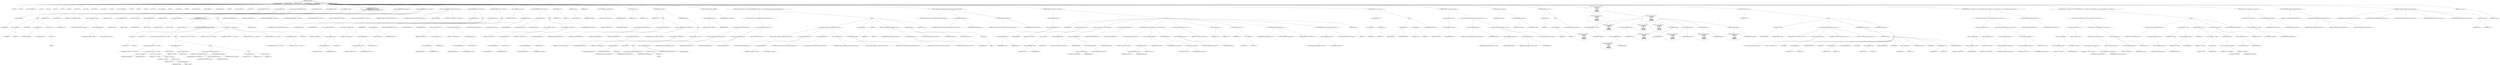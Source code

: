 digraph hostapd_notif_assoc {  
"1000129" [label = "(METHOD,hostapd_notif_assoc)" ]
"1000130" [label = "(PARAM,hostapd_data *hapd)" ]
"1000131" [label = "(PARAM,const u8 *addr)" ]
"1000132" [label = "(PARAM,const u8 *req_ies)" ]
"1000133" [label = "(PARAM,size_t req_ies_len)" ]
"1000134" [label = "(PARAM,int reassoc)" ]
"1000135" [label = "(BLOCK,,)" ]
"1000136" [label = "(LOCAL,v8: int)" ]
"1000137" [label = "(LOCAL,v9: int)" ]
"1000138" [label = "(LOCAL,v10: const unsigned __int8 *)" ]
"1000139" [label = "(LOCAL,v11: int)" ]
"1000140" [label = "(LOCAL,v12: int)" ]
"1000141" [label = "(LOCAL,v13: int)" ]
"1000142" [label = "(LOCAL,v14: int)" ]
"1000143" [label = "(LOCAL,v15: int)" ]
"1000144" [label = "(LOCAL,v16: const u8 *)" ]
"1000145" [label = "(LOCAL,v17: size_t)" ]
"1000146" [label = "(LOCAL,v18: sta_info *)" ]
"1000147" [label = "(LOCAL,v19: sta_info *)" ]
"1000148" [label = "(LOCAL,v20: int)" ]
"1000149" [label = "(LOCAL,v21: wpa_state_machine *)" ]
"1000150" [label = "(LOCAL,v22: int)" ]
"1000151" [label = "(LOCAL,v23: u8 *)" ]
"1000152" [label = "(LOCAL,v25: int)" ]
"1000153" [label = "(LOCAL,v26: u32)" ]
"1000154" [label = "(LOCAL,v27: unsigned int)" ]
"1000155" [label = "(LOCAL,v28: int)" ]
"1000156" [label = "(LOCAL,v29: wpa_event)" ]
"1000157" [label = "(LOCAL,v30: int)" ]
"1000158" [label = "(LOCAL,fmt: unsigned __int8 *)" ]
"1000159" [label = "(LOCAL,fmta: unsigned __int8 *)" ]
"1000160" [label = "(LOCAL,fmtb: unsigned __int8 *)" ]
"1000161" [label = "(LOCAL,v35: int)" ]
"1000162" [label = "(LOCAL,elems: ieee802_11_elems)" ]
"1000163" [label = "(LOCAL,buf: u8 [ 1064 ])" ]
"1000164" [label = "(CONTROL_STRUCTURE,if ( !addr ),if ( !addr ))" ]
"1000165" [label = "(<operator>.logicalNot,!addr)" ]
"1000166" [label = "(IDENTIFIER,addr,!addr)" ]
"1000167" [label = "(BLOCK,,)" ]
"1000168" [label = "(<operator>.assignment,v8 = 2)" ]
"1000169" [label = "(IDENTIFIER,v8,v8 = 2)" ]
"1000170" [label = "(LITERAL,2,v8 = 2)" ]
"1000171" [label = "(JUMP_TARGET,LABEL_3)" ]
"1000172" [label = "(wpa_printf,wpa_printf(v8, fmt))" ]
"1000173" [label = "(IDENTIFIER,v8,wpa_printf(v8, fmt))" ]
"1000174" [label = "(IDENTIFIER,fmt,wpa_printf(v8, fmt))" ]
"1000175" [label = "(RETURN,return -1;,return -1;)" ]
"1000176" [label = "(<operator>.minus,-1)" ]
"1000177" [label = "(LITERAL,1,-1)" ]
"1000178" [label = "(<operator>.assignment,v9 = *addr)" ]
"1000179" [label = "(IDENTIFIER,v9,v9 = *addr)" ]
"1000180" [label = "(<operator>.indirection,*addr)" ]
"1000181" [label = "(IDENTIFIER,addr,v9 = *addr)" ]
"1000182" [label = "(<operator>.assignment,v10 = (const unsigned __int8 *)addr[1])" ]
"1000183" [label = "(IDENTIFIER,v10,v10 = (const unsigned __int8 *)addr[1])" ]
"1000184" [label = "(<operator>.cast,(const unsigned __int8 *)addr[1])" ]
"1000185" [label = "(UNKNOWN,const unsigned __int8 *,const unsigned __int8 *)" ]
"1000186" [label = "(<operator>.indirectIndexAccess,addr[1])" ]
"1000187" [label = "(IDENTIFIER,addr,(const unsigned __int8 *)addr[1])" ]
"1000188" [label = "(LITERAL,1,(const unsigned __int8 *)addr[1])" ]
"1000189" [label = "(<operator>.assignment,v11 = addr[2])" ]
"1000190" [label = "(IDENTIFIER,v11,v11 = addr[2])" ]
"1000191" [label = "(<operator>.indirectIndexAccess,addr[2])" ]
"1000192" [label = "(IDENTIFIER,addr,v11 = addr[2])" ]
"1000193" [label = "(LITERAL,2,v11 = addr[2])" ]
"1000194" [label = "(<operator>.assignment,v12 = addr[3])" ]
"1000195" [label = "(IDENTIFIER,v12,v12 = addr[3])" ]
"1000196" [label = "(<operator>.indirectIndexAccess,addr[3])" ]
"1000197" [label = "(IDENTIFIER,addr,v12 = addr[3])" ]
"1000198" [label = "(LITERAL,3,v12 = addr[3])" ]
"1000199" [label = "(<operator>.assignment,v13 = addr[4])" ]
"1000200" [label = "(IDENTIFIER,v13,v13 = addr[4])" ]
"1000201" [label = "(<operator>.indirectIndexAccess,addr[4])" ]
"1000202" [label = "(IDENTIFIER,addr,v13 = addr[4])" ]
"1000203" [label = "(LITERAL,4,v13 = addr[4])" ]
"1000204" [label = "(CONTROL_STRUCTURE,if ( (v9 & 1) != 0\n    || !(v9 | (unsigned int)v10 | v11 | v12 | v13 | addr[5])\n    || (v35 = addr[4], v14 = memcmp(addr, hapd->own_addr, 6u), v13 = v35, !v14) ),if ( (v9 & 1) != 0\n    || !(v9 | (unsigned int)v10 | v11 | v12 | v13 | addr[5])\n    || (v35 = addr[4], v14 = memcmp(addr, hapd->own_addr, 6u), v13 = v35, !v14) ))" ]
"1000205" [label = "(<operator>.logicalOr,(v9 & 1) != 0\n    || !(v9 | (unsigned int)v10 | v11 | v12 | v13 | addr[5])\n    || (v35 = addr[4], v14 = memcmp(addr, hapd->own_addr, 6u), v13 = v35, !v14))" ]
"1000206" [label = "(<operator>.notEquals,(v9 & 1) != 0)" ]
"1000207" [label = "(<operator>.and,v9 & 1)" ]
"1000208" [label = "(IDENTIFIER,v9,v9 & 1)" ]
"1000209" [label = "(LITERAL,1,v9 & 1)" ]
"1000210" [label = "(LITERAL,0,(v9 & 1) != 0)" ]
"1000211" [label = "(<operator>.logicalOr,!(v9 | (unsigned int)v10 | v11 | v12 | v13 | addr[5])\n    || (v35 = addr[4], v14 = memcmp(addr, hapd->own_addr, 6u), v13 = v35, !v14))" ]
"1000212" [label = "(<operator>.logicalNot,!(v9 | (unsigned int)v10 | v11 | v12 | v13 | addr[5]))" ]
"1000213" [label = "(<operator>.or,v9 | (unsigned int)v10 | v11 | v12 | v13 | addr[5])" ]
"1000214" [label = "(IDENTIFIER,v9,v9 | (unsigned int)v10 | v11 | v12 | v13 | addr[5])" ]
"1000215" [label = "(<operator>.or,(unsigned int)v10 | v11 | v12 | v13 | addr[5])" ]
"1000216" [label = "(<operator>.cast,(unsigned int)v10)" ]
"1000217" [label = "(UNKNOWN,unsigned int,unsigned int)" ]
"1000218" [label = "(IDENTIFIER,v10,(unsigned int)v10)" ]
"1000219" [label = "(<operator>.or,v11 | v12 | v13 | addr[5])" ]
"1000220" [label = "(IDENTIFIER,v11,v11 | v12 | v13 | addr[5])" ]
"1000221" [label = "(<operator>.or,v12 | v13 | addr[5])" ]
"1000222" [label = "(IDENTIFIER,v12,v12 | v13 | addr[5])" ]
"1000223" [label = "(<operator>.or,v13 | addr[5])" ]
"1000224" [label = "(IDENTIFIER,v13,v13 | addr[5])" ]
"1000225" [label = "(<operator>.indirectIndexAccess,addr[5])" ]
"1000226" [label = "(IDENTIFIER,addr,v13 | addr[5])" ]
"1000227" [label = "(LITERAL,5,v13 | addr[5])" ]
"1000228" [label = "(BLOCK,,)" ]
"1000229" [label = "(<operator>.assignment,v35 = addr[4])" ]
"1000230" [label = "(IDENTIFIER,v35,v35 = addr[4])" ]
"1000231" [label = "(<operator>.indirectIndexAccess,addr[4])" ]
"1000232" [label = "(IDENTIFIER,addr,v35 = addr[4])" ]
"1000233" [label = "(LITERAL,4,v35 = addr[4])" ]
"1000234" [label = "(BLOCK,,)" ]
"1000235" [label = "(<operator>.assignment,v14 = memcmp(addr, hapd->own_addr, 6u))" ]
"1000236" [label = "(IDENTIFIER,v14,v14 = memcmp(addr, hapd->own_addr, 6u))" ]
"1000237" [label = "(memcmp,memcmp(addr, hapd->own_addr, 6u))" ]
"1000238" [label = "(IDENTIFIER,addr,memcmp(addr, hapd->own_addr, 6u))" ]
"1000239" [label = "(<operator>.indirectFieldAccess,hapd->own_addr)" ]
"1000240" [label = "(IDENTIFIER,hapd,memcmp(addr, hapd->own_addr, 6u))" ]
"1000241" [label = "(FIELD_IDENTIFIER,own_addr,own_addr)" ]
"1000242" [label = "(LITERAL,6u,memcmp(addr, hapd->own_addr, 6u))" ]
"1000243" [label = "(BLOCK,,)" ]
"1000244" [label = "(<operator>.assignment,v13 = v35)" ]
"1000245" [label = "(IDENTIFIER,v13,v13 = v35)" ]
"1000246" [label = "(IDENTIFIER,v35,v13 = v35)" ]
"1000247" [label = "(<operator>.logicalNot,!v14)" ]
"1000248" [label = "(IDENTIFIER,v14,!v14)" ]
"1000249" [label = "(BLOCK,,)" ]
"1000250" [label = "(wpa_printf,wpa_printf(2, v10, v11, v12, v13, addr[5]))" ]
"1000251" [label = "(LITERAL,2,wpa_printf(2, v10, v11, v12, v13, addr[5]))" ]
"1000252" [label = "(IDENTIFIER,v10,wpa_printf(2, v10, v11, v12, v13, addr[5]))" ]
"1000253" [label = "(IDENTIFIER,v11,wpa_printf(2, v10, v11, v12, v13, addr[5]))" ]
"1000254" [label = "(IDENTIFIER,v12,wpa_printf(2, v10, v11, v12, v13, addr[5]))" ]
"1000255" [label = "(IDENTIFIER,v13,wpa_printf(2, v10, v11, v12, v13, addr[5]))" ]
"1000256" [label = "(<operator>.indirectIndexAccess,addr[5])" ]
"1000257" [label = "(IDENTIFIER,addr,wpa_printf(2, v10, v11, v12, v13, addr[5]))" ]
"1000258" [label = "(LITERAL,5,wpa_printf(2, v10, v11, v12, v13, addr[5]))" ]
"1000259" [label = "(RETURN,return 0;,return 0;)" ]
"1000260" [label = "(LITERAL,0,return 0;)" ]
"1000261" [label = "(random_add_randomness,random_add_randomness(addr, 6u))" ]
"1000262" [label = "(IDENTIFIER,addr,random_add_randomness(addr, 6u))" ]
"1000263" [label = "(LITERAL,6u,random_add_randomness(addr, 6u))" ]
"1000264" [label = "(hostapd_logger,hostapd_logger(hapd, addr, 1u, 2, \"associated\"))" ]
"1000265" [label = "(IDENTIFIER,hapd,hostapd_logger(hapd, addr, 1u, 2, \"associated\"))" ]
"1000266" [label = "(IDENTIFIER,addr,hostapd_logger(hapd, addr, 1u, 2, \"associated\"))" ]
"1000267" [label = "(LITERAL,1u,hostapd_logger(hapd, addr, 1u, 2, \"associated\"))" ]
"1000268" [label = "(LITERAL,2,hostapd_logger(hapd, addr, 1u, 2, \"associated\"))" ]
"1000269" [label = "(LITERAL,\"associated\",hostapd_logger(hapd, addr, 1u, 2, \"associated\"))" ]
"1000270" [label = "(ieee802_11_parse_elems,ieee802_11_parse_elems(req_ies, req_ies_len, &elems, 0))" ]
"1000271" [label = "(IDENTIFIER,req_ies,ieee802_11_parse_elems(req_ies, req_ies_len, &elems, 0))" ]
"1000272" [label = "(IDENTIFIER,req_ies_len,ieee802_11_parse_elems(req_ies, req_ies_len, &elems, 0))" ]
"1000273" [label = "(<operator>.addressOf,&elems)" ]
"1000274" [label = "(IDENTIFIER,elems,ieee802_11_parse_elems(req_ies, req_ies_len, &elems, 0))" ]
"1000275" [label = "(LITERAL,0,ieee802_11_parse_elems(req_ies, req_ies_len, &elems, 0))" ]
"1000276" [label = "(CONTROL_STRUCTURE,if ( elems.wps_ie ),if ( elems.wps_ie ))" ]
"1000277" [label = "(<operator>.fieldAccess,elems.wps_ie)" ]
"1000278" [label = "(IDENTIFIER,elems,if ( elems.wps_ie ))" ]
"1000279" [label = "(FIELD_IDENTIFIER,wps_ie,wps_ie)" ]
"1000280" [label = "(BLOCK,,)" ]
"1000281" [label = "(<operator>.assignment,v16 = elems.wps_ie - 2)" ]
"1000282" [label = "(IDENTIFIER,v16,v16 = elems.wps_ie - 2)" ]
"1000283" [label = "(<operator>.subtraction,elems.wps_ie - 2)" ]
"1000284" [label = "(<operator>.fieldAccess,elems.wps_ie)" ]
"1000285" [label = "(IDENTIFIER,elems,elems.wps_ie - 2)" ]
"1000286" [label = "(FIELD_IDENTIFIER,wps_ie,wps_ie)" ]
"1000287" [label = "(LITERAL,2,elems.wps_ie - 2)" ]
"1000288" [label = "(<operator>.assignment,v17 = elems.wps_ie_len + 2)" ]
"1000289" [label = "(IDENTIFIER,v17,v17 = elems.wps_ie_len + 2)" ]
"1000290" [label = "(<operator>.addition,elems.wps_ie_len + 2)" ]
"1000291" [label = "(<operator>.fieldAccess,elems.wps_ie_len)" ]
"1000292" [label = "(IDENTIFIER,elems,elems.wps_ie_len + 2)" ]
"1000293" [label = "(FIELD_IDENTIFIER,wps_ie_len,wps_ie_len)" ]
"1000294" [label = "(LITERAL,2,elems.wps_ie_len + 2)" ]
"1000295" [label = "(JUMP_TARGET,LABEL_11)" ]
"1000296" [label = "(wpa_printf,wpa_printf(2, fmta))" ]
"1000297" [label = "(LITERAL,2,wpa_printf(2, fmta))" ]
"1000298" [label = "(IDENTIFIER,fmta,wpa_printf(2, fmta))" ]
"1000299" [label = "(CONTROL_STRUCTURE,goto LABEL_12;,goto LABEL_12;)" ]
"1000300" [label = "(CONTROL_STRUCTURE,if ( elems.rsn_ie ),if ( elems.rsn_ie ))" ]
"1000301" [label = "(<operator>.fieldAccess,elems.rsn_ie)" ]
"1000302" [label = "(IDENTIFIER,elems,if ( elems.rsn_ie ))" ]
"1000303" [label = "(FIELD_IDENTIFIER,rsn_ie,rsn_ie)" ]
"1000304" [label = "(BLOCK,,)" ]
"1000305" [label = "(<operator>.assignment,v16 = elems.rsn_ie - 2)" ]
"1000306" [label = "(IDENTIFIER,v16,v16 = elems.rsn_ie - 2)" ]
"1000307" [label = "(<operator>.subtraction,elems.rsn_ie - 2)" ]
"1000308" [label = "(<operator>.fieldAccess,elems.rsn_ie)" ]
"1000309" [label = "(IDENTIFIER,elems,elems.rsn_ie - 2)" ]
"1000310" [label = "(FIELD_IDENTIFIER,rsn_ie,rsn_ie)" ]
"1000311" [label = "(LITERAL,2,elems.rsn_ie - 2)" ]
"1000312" [label = "(<operator>.assignment,v17 = elems.rsn_ie_len + 2)" ]
"1000313" [label = "(IDENTIFIER,v17,v17 = elems.rsn_ie_len + 2)" ]
"1000314" [label = "(<operator>.addition,elems.rsn_ie_len + 2)" ]
"1000315" [label = "(<operator>.fieldAccess,elems.rsn_ie_len)" ]
"1000316" [label = "(IDENTIFIER,elems,elems.rsn_ie_len + 2)" ]
"1000317" [label = "(FIELD_IDENTIFIER,rsn_ie_len,rsn_ie_len)" ]
"1000318" [label = "(LITERAL,2,elems.rsn_ie_len + 2)" ]
"1000319" [label = "(CONTROL_STRUCTURE,goto LABEL_11;,goto LABEL_11;)" ]
"1000320" [label = "(<operator>.assignment,v16 = elems.wpa_ie)" ]
"1000321" [label = "(IDENTIFIER,v16,v16 = elems.wpa_ie)" ]
"1000322" [label = "(<operator>.fieldAccess,elems.wpa_ie)" ]
"1000323" [label = "(IDENTIFIER,elems,v16 = elems.wpa_ie)" ]
"1000324" [label = "(FIELD_IDENTIFIER,wpa_ie,wpa_ie)" ]
"1000325" [label = "(CONTROL_STRUCTURE,if ( elems.wpa_ie ),if ( elems.wpa_ie ))" ]
"1000326" [label = "(<operator>.fieldAccess,elems.wpa_ie)" ]
"1000327" [label = "(IDENTIFIER,elems,if ( elems.wpa_ie ))" ]
"1000328" [label = "(FIELD_IDENTIFIER,wpa_ie,wpa_ie)" ]
"1000329" [label = "(BLOCK,,)" ]
"1000330" [label = "(<operator>.assignment,v16 = elems.wpa_ie - 2)" ]
"1000331" [label = "(IDENTIFIER,v16,v16 = elems.wpa_ie - 2)" ]
"1000332" [label = "(<operator>.subtraction,elems.wpa_ie - 2)" ]
"1000333" [label = "(<operator>.fieldAccess,elems.wpa_ie)" ]
"1000334" [label = "(IDENTIFIER,elems,elems.wpa_ie - 2)" ]
"1000335" [label = "(FIELD_IDENTIFIER,wpa_ie,wpa_ie)" ]
"1000336" [label = "(LITERAL,2,elems.wpa_ie - 2)" ]
"1000337" [label = "(<operator>.assignment,v17 = elems.wpa_ie_len + 2)" ]
"1000338" [label = "(IDENTIFIER,v17,v17 = elems.wpa_ie_len + 2)" ]
"1000339" [label = "(<operator>.addition,elems.wpa_ie_len + 2)" ]
"1000340" [label = "(<operator>.fieldAccess,elems.wpa_ie_len)" ]
"1000341" [label = "(IDENTIFIER,elems,elems.wpa_ie_len + 2)" ]
"1000342" [label = "(FIELD_IDENTIFIER,wpa_ie_len,wpa_ie_len)" ]
"1000343" [label = "(LITERAL,2,elems.wpa_ie_len + 2)" ]
"1000344" [label = "(CONTROL_STRUCTURE,goto LABEL_11;,goto LABEL_11;)" ]
"1000345" [label = "(<operator>.assignment,v17 = 0)" ]
"1000346" [label = "(IDENTIFIER,v17,v17 = 0)" ]
"1000347" [label = "(LITERAL,0,v17 = 0)" ]
"1000348" [label = "(wpa_printf,wpa_printf(2, fmta))" ]
"1000349" [label = "(LITERAL,2,wpa_printf(2, fmta))" ]
"1000350" [label = "(IDENTIFIER,fmta,wpa_printf(2, fmta))" ]
"1000351" [label = "(JUMP_TARGET,LABEL_12)" ]
"1000352" [label = "(<operator>.assignment,v18 = ap_get_sta(hapd, addr))" ]
"1000353" [label = "(IDENTIFIER,v18,v18 = ap_get_sta(hapd, addr))" ]
"1000354" [label = "(ap_get_sta,ap_get_sta(hapd, addr))" ]
"1000355" [label = "(IDENTIFIER,hapd,ap_get_sta(hapd, addr))" ]
"1000356" [label = "(IDENTIFIER,addr,ap_get_sta(hapd, addr))" ]
"1000357" [label = "(<operator>.assignment,v19 = v18)" ]
"1000358" [label = "(IDENTIFIER,v19,v19 = v18)" ]
"1000359" [label = "(IDENTIFIER,v18,v19 = v18)" ]
"1000360" [label = "(CONTROL_STRUCTURE,if ( v18 ),if ( v18 ))" ]
"1000361" [label = "(IDENTIFIER,v18,if ( v18 ))" ]
"1000362" [label = "(BLOCK,,)" ]
"1000363" [label = "(ap_sta_no_session_timeout,ap_sta_no_session_timeout(hapd, v18))" ]
"1000364" [label = "(IDENTIFIER,hapd,ap_sta_no_session_timeout(hapd, v18))" ]
"1000365" [label = "(IDENTIFIER,v18,ap_sta_no_session_timeout(hapd, v18))" ]
"1000366" [label = "(accounting_sta_stop,accounting_sta_stop(hapd, v19))" ]
"1000367" [label = "(IDENTIFIER,hapd,accounting_sta_stop(hapd, v19))" ]
"1000368" [label = "(IDENTIFIER,v19,accounting_sta_stop(hapd, v19))" ]
"1000369" [label = "(<operator>.assignment,v19->timeout_next = STA_NULLFUNC)" ]
"1000370" [label = "(<operator>.indirectFieldAccess,v19->timeout_next)" ]
"1000371" [label = "(IDENTIFIER,v19,v19->timeout_next = STA_NULLFUNC)" ]
"1000372" [label = "(FIELD_IDENTIFIER,timeout_next,timeout_next)" ]
"1000373" [label = "(IDENTIFIER,STA_NULLFUNC,v19->timeout_next = STA_NULLFUNC)" ]
"1000374" [label = "(CONTROL_STRUCTURE,else,else)" ]
"1000375" [label = "(BLOCK,,)" ]
"1000376" [label = "(<operator>.assignment,v19 = ap_sta_add(hapd, addr))" ]
"1000377" [label = "(IDENTIFIER,v19,v19 = ap_sta_add(hapd, addr))" ]
"1000378" [label = "(ap_sta_add,ap_sta_add(hapd, addr))" ]
"1000379" [label = "(IDENTIFIER,hapd,ap_sta_add(hapd, addr))" ]
"1000380" [label = "(IDENTIFIER,addr,ap_sta_add(hapd, addr))" ]
"1000381" [label = "(CONTROL_STRUCTURE,if ( !v19 ),if ( !v19 ))" ]
"1000382" [label = "(<operator>.logicalNot,!v19)" ]
"1000383" [label = "(IDENTIFIER,v19,!v19)" ]
"1000384" [label = "(BLOCK,,)" ]
"1000385" [label = "(hostapd_drv_sta_disassoc,hostapd_drv_sta_disassoc(hapd, addr, 5))" ]
"1000386" [label = "(IDENTIFIER,hapd,hostapd_drv_sta_disassoc(hapd, addr, 5))" ]
"1000387" [label = "(IDENTIFIER,addr,hostapd_drv_sta_disassoc(hapd, addr, 5))" ]
"1000388" [label = "(LITERAL,5,hostapd_drv_sta_disassoc(hapd, addr, 5))" ]
"1000389" [label = "(RETURN,return -1;,return -1;)" ]
"1000390" [label = "(<operator>.minus,-1)" ]
"1000391" [label = "(LITERAL,1,-1)" ]
"1000392" [label = "(<operators>.assignmentAnd,v19->flags &= 0xFFFECFFF)" ]
"1000393" [label = "(<operator>.indirectFieldAccess,v19->flags)" ]
"1000394" [label = "(IDENTIFIER,v19,v19->flags &= 0xFFFECFFF)" ]
"1000395" [label = "(FIELD_IDENTIFIER,flags,flags)" ]
"1000396" [label = "(LITERAL,0xFFFECFFF,v19->flags &= 0xFFFECFFF)" ]
"1000397" [label = "(CONTROL_STRUCTURE,if ( !hapd->iface->drv_max_acl_mac_addrs && hostapd_check_acl(hapd, addr, 0) != 1 ),if ( !hapd->iface->drv_max_acl_mac_addrs && hostapd_check_acl(hapd, addr, 0) != 1 ))" ]
"1000398" [label = "(<operator>.logicalAnd,!hapd->iface->drv_max_acl_mac_addrs && hostapd_check_acl(hapd, addr, 0) != 1)" ]
"1000399" [label = "(<operator>.logicalNot,!hapd->iface->drv_max_acl_mac_addrs)" ]
"1000400" [label = "(<operator>.indirectFieldAccess,hapd->iface->drv_max_acl_mac_addrs)" ]
"1000401" [label = "(<operator>.indirectFieldAccess,hapd->iface)" ]
"1000402" [label = "(IDENTIFIER,hapd,!hapd->iface->drv_max_acl_mac_addrs)" ]
"1000403" [label = "(FIELD_IDENTIFIER,iface,iface)" ]
"1000404" [label = "(FIELD_IDENTIFIER,drv_max_acl_mac_addrs,drv_max_acl_mac_addrs)" ]
"1000405" [label = "(<operator>.notEquals,hostapd_check_acl(hapd, addr, 0) != 1)" ]
"1000406" [label = "(hostapd_check_acl,hostapd_check_acl(hapd, addr, 0))" ]
"1000407" [label = "(IDENTIFIER,hapd,hostapd_check_acl(hapd, addr, 0))" ]
"1000408" [label = "(IDENTIFIER,addr,hostapd_check_acl(hapd, addr, 0))" ]
"1000409" [label = "(LITERAL,0,hostapd_check_acl(hapd, addr, 0))" ]
"1000410" [label = "(LITERAL,1,hostapd_check_acl(hapd, addr, 0) != 1)" ]
"1000411" [label = "(BLOCK,,)" ]
"1000412" [label = "(wpa_printf,wpa_printf(3, (const unsigned __int8 *)addr[2], addr[3], addr[4], addr[5]))" ]
"1000413" [label = "(LITERAL,3,wpa_printf(3, (const unsigned __int8 *)addr[2], addr[3], addr[4], addr[5]))" ]
"1000414" [label = "(<operator>.cast,(const unsigned __int8 *)addr[2])" ]
"1000415" [label = "(UNKNOWN,const unsigned __int8 *,const unsigned __int8 *)" ]
"1000416" [label = "(<operator>.indirectIndexAccess,addr[2])" ]
"1000417" [label = "(IDENTIFIER,addr,(const unsigned __int8 *)addr[2])" ]
"1000418" [label = "(LITERAL,2,(const unsigned __int8 *)addr[2])" ]
"1000419" [label = "(<operator>.indirectIndexAccess,addr[3])" ]
"1000420" [label = "(IDENTIFIER,addr,wpa_printf(3, (const unsigned __int8 *)addr[2], addr[3], addr[4], addr[5]))" ]
"1000421" [label = "(LITERAL,3,wpa_printf(3, (const unsigned __int8 *)addr[2], addr[3], addr[4], addr[5]))" ]
"1000422" [label = "(<operator>.indirectIndexAccess,addr[4])" ]
"1000423" [label = "(IDENTIFIER,addr,wpa_printf(3, (const unsigned __int8 *)addr[2], addr[3], addr[4], addr[5]))" ]
"1000424" [label = "(LITERAL,4,wpa_printf(3, (const unsigned __int8 *)addr[2], addr[3], addr[4], addr[5]))" ]
"1000425" [label = "(<operator>.indirectIndexAccess,addr[5])" ]
"1000426" [label = "(IDENTIFIER,addr,wpa_printf(3, (const unsigned __int8 *)addr[2], addr[3], addr[4], addr[5]))" ]
"1000427" [label = "(LITERAL,5,wpa_printf(3, (const unsigned __int8 *)addr[2], addr[3], addr[4], addr[5]))" ]
"1000428" [label = "(<operator>.assignment,v20 = 1)" ]
"1000429" [label = "(IDENTIFIER,v20,v20 = 1)" ]
"1000430" [label = "(LITERAL,1,v20 = 1)" ]
"1000431" [label = "(JUMP_TARGET,fail)" ]
"1000432" [label = "(hostapd_drv_sta_disassoc,hostapd_drv_sta_disassoc(hapd, v19->addr, v20))" ]
"1000433" [label = "(IDENTIFIER,hapd,hostapd_drv_sta_disassoc(hapd, v19->addr, v20))" ]
"1000434" [label = "(<operator>.indirectFieldAccess,v19->addr)" ]
"1000435" [label = "(IDENTIFIER,v19,hostapd_drv_sta_disassoc(hapd, v19->addr, v20))" ]
"1000436" [label = "(FIELD_IDENTIFIER,addr,addr)" ]
"1000437" [label = "(IDENTIFIER,v20,hostapd_drv_sta_disassoc(hapd, v19->addr, v20))" ]
"1000438" [label = "(ap_free_sta,ap_free_sta(hapd, v19))" ]
"1000439" [label = "(IDENTIFIER,hapd,ap_free_sta(hapd, v19))" ]
"1000440" [label = "(IDENTIFIER,v19,ap_free_sta(hapd, v19))" ]
"1000441" [label = "(RETURN,return -1;,return -1;)" ]
"1000442" [label = "(<operator>.minus,-1)" ]
"1000443" [label = "(LITERAL,1,-1)" ]
"1000444" [label = "(ap_copy_sta_supp_op_classes,ap_copy_sta_supp_op_classes(v19, elems.supp_op_classes, elems.supp_op_classes_len))" ]
"1000445" [label = "(IDENTIFIER,v19,ap_copy_sta_supp_op_classes(v19, elems.supp_op_classes, elems.supp_op_classes_len))" ]
"1000446" [label = "(<operator>.fieldAccess,elems.supp_op_classes)" ]
"1000447" [label = "(IDENTIFIER,elems,ap_copy_sta_supp_op_classes(v19, elems.supp_op_classes, elems.supp_op_classes_len))" ]
"1000448" [label = "(FIELD_IDENTIFIER,supp_op_classes,supp_op_classes)" ]
"1000449" [label = "(<operator>.fieldAccess,elems.supp_op_classes_len)" ]
"1000450" [label = "(IDENTIFIER,elems,ap_copy_sta_supp_op_classes(v19, elems.supp_op_classes, elems.supp_op_classes_len))" ]
"1000451" [label = "(FIELD_IDENTIFIER,supp_op_classes_len,supp_op_classes_len)" ]
"1000452" [label = "(CONTROL_STRUCTURE,if ( !hapd->conf->wpa ),if ( !hapd->conf->wpa ))" ]
"1000453" [label = "(<operator>.logicalNot,!hapd->conf->wpa)" ]
"1000454" [label = "(<operator>.indirectFieldAccess,hapd->conf->wpa)" ]
"1000455" [label = "(<operator>.indirectFieldAccess,hapd->conf)" ]
"1000456" [label = "(IDENTIFIER,hapd,!hapd->conf->wpa)" ]
"1000457" [label = "(FIELD_IDENTIFIER,conf,conf)" ]
"1000458" [label = "(FIELD_IDENTIFIER,wpa,wpa)" ]
"1000459" [label = "(BLOCK,,)" ]
"1000460" [label = "(JUMP_TARGET,LABEL_55)" ]
"1000461" [label = "(<operator>.assignment,v28 = v19->flags & 2)" ]
"1000462" [label = "(IDENTIFIER,v28,v28 = v19->flags & 2)" ]
"1000463" [label = "(<operator>.and,v19->flags & 2)" ]
"1000464" [label = "(<operator>.indirectFieldAccess,v19->flags)" ]
"1000465" [label = "(IDENTIFIER,v19,v19->flags & 2)" ]
"1000466" [label = "(FIELD_IDENTIFIER,flags,flags)" ]
"1000467" [label = "(LITERAL,2,v19->flags & 2)" ]
"1000468" [label = "(<operator>.assignment,v19->flags = v19->flags & 0xFFF7FFFF | 3)" ]
"1000469" [label = "(<operator>.indirectFieldAccess,v19->flags)" ]
"1000470" [label = "(IDENTIFIER,v19,v19->flags = v19->flags & 0xFFF7FFFF | 3)" ]
"1000471" [label = "(FIELD_IDENTIFIER,flags,flags)" ]
"1000472" [label = "(<operator>.or,v19->flags & 0xFFF7FFFF | 3)" ]
"1000473" [label = "(<operator>.and,v19->flags & 0xFFF7FFFF)" ]
"1000474" [label = "(<operator>.indirectFieldAccess,v19->flags)" ]
"1000475" [label = "(IDENTIFIER,v19,v19->flags & 0xFFF7FFFF)" ]
"1000476" [label = "(FIELD_IDENTIFIER,flags,flags)" ]
"1000477" [label = "(LITERAL,0xFFF7FFFF,v19->flags & 0xFFF7FFFF)" ]
"1000478" [label = "(LITERAL,3,v19->flags & 0xFFF7FFFF | 3)" ]
"1000479" [label = "(hostapd_set_sta_flags,hostapd_set_sta_flags(hapd, v19))" ]
"1000480" [label = "(IDENTIFIER,hapd,hostapd_set_sta_flags(hapd, v19))" ]
"1000481" [label = "(IDENTIFIER,v19,hostapd_set_sta_flags(hapd, v19))" ]
"1000482" [label = "(CONTROL_STRUCTURE,if ( reassoc && v19->auth_alg == 2 ),if ( reassoc && v19->auth_alg == 2 ))" ]
"1000483" [label = "(<operator>.logicalAnd,reassoc && v19->auth_alg == 2)" ]
"1000484" [label = "(IDENTIFIER,reassoc,reassoc && v19->auth_alg == 2)" ]
"1000485" [label = "(<operator>.equals,v19->auth_alg == 2)" ]
"1000486" [label = "(<operator>.indirectFieldAccess,v19->auth_alg)" ]
"1000487" [label = "(IDENTIFIER,v19,v19->auth_alg == 2)" ]
"1000488" [label = "(FIELD_IDENTIFIER,auth_alg,auth_alg)" ]
"1000489" [label = "(LITERAL,2,v19->auth_alg == 2)" ]
"1000490" [label = "(<operator>.assignment,v29 = WPA_ASSOC_FT)" ]
"1000491" [label = "(IDENTIFIER,v29,v29 = WPA_ASSOC_FT)" ]
"1000492" [label = "(IDENTIFIER,WPA_ASSOC_FT,v29 = WPA_ASSOC_FT)" ]
"1000493" [label = "(CONTROL_STRUCTURE,else,else)" ]
"1000494" [label = "(<operator>.assignment,v29 = WPA_ASSOC)" ]
"1000495" [label = "(IDENTIFIER,v29,v29 = WPA_ASSOC)" ]
"1000496" [label = "(IDENTIFIER,WPA_ASSOC,v29 = WPA_ASSOC)" ]
"1000497" [label = "(wpa_auth_sm_event,wpa_auth_sm_event(v19->wpa_sm, v29))" ]
"1000498" [label = "(<operator>.indirectFieldAccess,v19->wpa_sm)" ]
"1000499" [label = "(IDENTIFIER,v19,wpa_auth_sm_event(v19->wpa_sm, v29))" ]
"1000500" [label = "(FIELD_IDENTIFIER,wpa_sm,wpa_sm)" ]
"1000501" [label = "(IDENTIFIER,v29,wpa_auth_sm_event(v19->wpa_sm, v29))" ]
"1000502" [label = "(<operator>.assignment,v30 = v28)" ]
"1000503" [label = "(IDENTIFIER,v30,v30 = v28)" ]
"1000504" [label = "(IDENTIFIER,v28,v30 = v28)" ]
"1000505" [label = "(CONTROL_STRUCTURE,if ( v28 ),if ( v28 ))" ]
"1000506" [label = "(IDENTIFIER,v28,if ( v28 ))" ]
"1000507" [label = "(<operator>.assignment,v30 = 1)" ]
"1000508" [label = "(IDENTIFIER,v30,v30 = 1)" ]
"1000509" [label = "(LITERAL,1,v30 = 1)" ]
"1000510" [label = "(hostapd_new_assoc_sta,hostapd_new_assoc_sta(hapd, v19, v30))" ]
"1000511" [label = "(IDENTIFIER,hapd,hostapd_new_assoc_sta(hapd, v19, v30))" ]
"1000512" [label = "(IDENTIFIER,v19,hostapd_new_assoc_sta(hapd, v19, v30))" ]
"1000513" [label = "(IDENTIFIER,v30,hostapd_new_assoc_sta(hapd, v19, v30))" ]
"1000514" [label = "(ieee802_1x_notify_port_enabled,ieee802_1x_notify_port_enabled(v19->eapol_sm, 1))" ]
"1000515" [label = "(<operator>.indirectFieldAccess,v19->eapol_sm)" ]
"1000516" [label = "(IDENTIFIER,v19,ieee802_1x_notify_port_enabled(v19->eapol_sm, 1))" ]
"1000517" [label = "(FIELD_IDENTIFIER,eapol_sm,eapol_sm)" ]
"1000518" [label = "(LITERAL,1,ieee802_1x_notify_port_enabled(v19->eapol_sm, 1))" ]
"1000519" [label = "(RETURN,return 0;,return 0;)" ]
"1000520" [label = "(LITERAL,0,return 0;)" ]
"1000521" [label = "(CONTROL_STRUCTURE,if ( !v16 || !v17 ),if ( !v16 || !v17 ))" ]
"1000522" [label = "(<operator>.logicalOr,!v16 || !v17)" ]
"1000523" [label = "(<operator>.logicalNot,!v16)" ]
"1000524" [label = "(IDENTIFIER,v16,!v16)" ]
"1000525" [label = "(<operator>.logicalNot,!v17)" ]
"1000526" [label = "(IDENTIFIER,v17,!v17)" ]
"1000527" [label = "(BLOCK,,)" ]
"1000528" [label = "(wpa_printf,wpa_printf(2, fmt))" ]
"1000529" [label = "(LITERAL,2,wpa_printf(2, fmt))" ]
"1000530" [label = "(IDENTIFIER,fmt,wpa_printf(2, fmt))" ]
"1000531" [label = "(<operator>.assignment,v20 = 13)" ]
"1000532" [label = "(IDENTIFIER,v20,v20 = 13)" ]
"1000533" [label = "(LITERAL,13,v20 = 13)" ]
"1000534" [label = "(CONTROL_STRUCTURE,goto fail;,goto fail;)" ]
"1000535" [label = "(CONTROL_STRUCTURE,if ( !v19->wpa_sm ),if ( !v19->wpa_sm ))" ]
"1000536" [label = "(<operator>.logicalNot,!v19->wpa_sm)" ]
"1000537" [label = "(<operator>.indirectFieldAccess,v19->wpa_sm)" ]
"1000538" [label = "(IDENTIFIER,v19,!v19->wpa_sm)" ]
"1000539" [label = "(FIELD_IDENTIFIER,wpa_sm,wpa_sm)" ]
"1000540" [label = "(<operator>.assignment,v19->wpa_sm = wpa_auth_sta_init(hapd->wpa_auth, v19->addr, 0))" ]
"1000541" [label = "(<operator>.indirectFieldAccess,v19->wpa_sm)" ]
"1000542" [label = "(IDENTIFIER,v19,v19->wpa_sm = wpa_auth_sta_init(hapd->wpa_auth, v19->addr, 0))" ]
"1000543" [label = "(FIELD_IDENTIFIER,wpa_sm,wpa_sm)" ]
"1000544" [label = "(wpa_auth_sta_init,wpa_auth_sta_init(hapd->wpa_auth, v19->addr, 0))" ]
"1000545" [label = "(<operator>.indirectFieldAccess,hapd->wpa_auth)" ]
"1000546" [label = "(IDENTIFIER,hapd,wpa_auth_sta_init(hapd->wpa_auth, v19->addr, 0))" ]
"1000547" [label = "(FIELD_IDENTIFIER,wpa_auth,wpa_auth)" ]
"1000548" [label = "(<operator>.indirectFieldAccess,v19->addr)" ]
"1000549" [label = "(IDENTIFIER,v19,wpa_auth_sta_init(hapd->wpa_auth, v19->addr, 0))" ]
"1000550" [label = "(FIELD_IDENTIFIER,addr,addr)" ]
"1000551" [label = "(LITERAL,0,wpa_auth_sta_init(hapd->wpa_auth, v19->addr, 0))" ]
"1000552" [label = "(<operator>.assignment,v21 = v19->wpa_sm)" ]
"1000553" [label = "(IDENTIFIER,v21,v21 = v19->wpa_sm)" ]
"1000554" [label = "(<operator>.indirectFieldAccess,v19->wpa_sm)" ]
"1000555" [label = "(IDENTIFIER,v19,v21 = v19->wpa_sm)" ]
"1000556" [label = "(FIELD_IDENTIFIER,wpa_sm,wpa_sm)" ]
"1000557" [label = "(CONTROL_STRUCTURE,if ( !v21 ),if ( !v21 ))" ]
"1000558" [label = "(<operator>.logicalNot,!v21)" ]
"1000559" [label = "(IDENTIFIER,v21,!v21)" ]
"1000560" [label = "(BLOCK,,)" ]
"1000561" [label = "(<operator>.assignment,v8 = 5)" ]
"1000562" [label = "(IDENTIFIER,v8,v8 = 5)" ]
"1000563" [label = "(LITERAL,5,v8 = 5)" ]
"1000564" [label = "(CONTROL_STRUCTURE,goto LABEL_3;,goto LABEL_3;)" ]
"1000565" [label = "(<operator>.assignment,v22 = wpa_validate_wpa_ie(\n          hapd->wpa_auth,\n          v21,\n          hapd->iface->freq,\n          v16,\n          v17,\n          elems.mdie,\n          elems.mdie_len,\n          elems.owe_dh,\n          elems.owe_dh_len))" ]
"1000566" [label = "(IDENTIFIER,v22,v22 = wpa_validate_wpa_ie(\n          hapd->wpa_auth,\n          v21,\n          hapd->iface->freq,\n          v16,\n          v17,\n          elems.mdie,\n          elems.mdie_len,\n          elems.owe_dh,\n          elems.owe_dh_len))" ]
"1000567" [label = "(wpa_validate_wpa_ie,wpa_validate_wpa_ie(\n          hapd->wpa_auth,\n          v21,\n          hapd->iface->freq,\n          v16,\n          v17,\n          elems.mdie,\n          elems.mdie_len,\n          elems.owe_dh,\n          elems.owe_dh_len))" ]
"1000568" [label = "(<operator>.indirectFieldAccess,hapd->wpa_auth)" ]
"1000569" [label = "(IDENTIFIER,hapd,wpa_validate_wpa_ie(\n          hapd->wpa_auth,\n          v21,\n          hapd->iface->freq,\n          v16,\n          v17,\n          elems.mdie,\n          elems.mdie_len,\n          elems.owe_dh,\n          elems.owe_dh_len))" ]
"1000570" [label = "(FIELD_IDENTIFIER,wpa_auth,wpa_auth)" ]
"1000571" [label = "(IDENTIFIER,v21,wpa_validate_wpa_ie(\n          hapd->wpa_auth,\n          v21,\n          hapd->iface->freq,\n          v16,\n          v17,\n          elems.mdie,\n          elems.mdie_len,\n          elems.owe_dh,\n          elems.owe_dh_len))" ]
"1000572" [label = "(<operator>.indirectFieldAccess,hapd->iface->freq)" ]
"1000573" [label = "(<operator>.indirectFieldAccess,hapd->iface)" ]
"1000574" [label = "(IDENTIFIER,hapd,wpa_validate_wpa_ie(\n          hapd->wpa_auth,\n          v21,\n          hapd->iface->freq,\n          v16,\n          v17,\n          elems.mdie,\n          elems.mdie_len,\n          elems.owe_dh,\n          elems.owe_dh_len))" ]
"1000575" [label = "(FIELD_IDENTIFIER,iface,iface)" ]
"1000576" [label = "(FIELD_IDENTIFIER,freq,freq)" ]
"1000577" [label = "(IDENTIFIER,v16,wpa_validate_wpa_ie(\n          hapd->wpa_auth,\n          v21,\n          hapd->iface->freq,\n          v16,\n          v17,\n          elems.mdie,\n          elems.mdie_len,\n          elems.owe_dh,\n          elems.owe_dh_len))" ]
"1000578" [label = "(IDENTIFIER,v17,wpa_validate_wpa_ie(\n          hapd->wpa_auth,\n          v21,\n          hapd->iface->freq,\n          v16,\n          v17,\n          elems.mdie,\n          elems.mdie_len,\n          elems.owe_dh,\n          elems.owe_dh_len))" ]
"1000579" [label = "(<operator>.fieldAccess,elems.mdie)" ]
"1000580" [label = "(IDENTIFIER,elems,wpa_validate_wpa_ie(\n          hapd->wpa_auth,\n          v21,\n          hapd->iface->freq,\n          v16,\n          v17,\n          elems.mdie,\n          elems.mdie_len,\n          elems.owe_dh,\n          elems.owe_dh_len))" ]
"1000581" [label = "(FIELD_IDENTIFIER,mdie,mdie)" ]
"1000582" [label = "(<operator>.fieldAccess,elems.mdie_len)" ]
"1000583" [label = "(IDENTIFIER,elems,wpa_validate_wpa_ie(\n          hapd->wpa_auth,\n          v21,\n          hapd->iface->freq,\n          v16,\n          v17,\n          elems.mdie,\n          elems.mdie_len,\n          elems.owe_dh,\n          elems.owe_dh_len))" ]
"1000584" [label = "(FIELD_IDENTIFIER,mdie_len,mdie_len)" ]
"1000585" [label = "(<operator>.fieldAccess,elems.owe_dh)" ]
"1000586" [label = "(IDENTIFIER,elems,wpa_validate_wpa_ie(\n          hapd->wpa_auth,\n          v21,\n          hapd->iface->freq,\n          v16,\n          v17,\n          elems.mdie,\n          elems.mdie_len,\n          elems.owe_dh,\n          elems.owe_dh_len))" ]
"1000587" [label = "(FIELD_IDENTIFIER,owe_dh,owe_dh)" ]
"1000588" [label = "(<operator>.fieldAccess,elems.owe_dh_len)" ]
"1000589" [label = "(IDENTIFIER,elems,wpa_validate_wpa_ie(\n          hapd->wpa_auth,\n          v21,\n          hapd->iface->freq,\n          v16,\n          v17,\n          elems.mdie,\n          elems.mdie_len,\n          elems.owe_dh,\n          elems.owe_dh_len))" ]
"1000590" [label = "(FIELD_IDENTIFIER,owe_dh_len,owe_dh_len)" ]
"1000591" [label = "(CONTROL_STRUCTURE,if ( v22 ),if ( v22 ))" ]
"1000592" [label = "(IDENTIFIER,v22,if ( v22 ))" ]
"1000593" [label = "(BLOCK,,)" ]
"1000594" [label = "(wpa_printf,wpa_printf(2, fmtb))" ]
"1000595" [label = "(LITERAL,2,wpa_printf(2, fmtb))" ]
"1000596" [label = "(IDENTIFIER,fmtb,wpa_printf(2, fmtb))" ]
"1000597" [label = "(wpa_hexdump,wpa_hexdump(2, (const unsigned __int8 *)\"IE\", v16, v17))" ]
"1000598" [label = "(LITERAL,2,wpa_hexdump(2, (const unsigned __int8 *)\"IE\", v16, v17))" ]
"1000599" [label = "(<operator>.cast,(const unsigned __int8 *)\"IE\")" ]
"1000600" [label = "(UNKNOWN,const unsigned __int8 *,const unsigned __int8 *)" ]
"1000601" [label = "(LITERAL,\"IE\",(const unsigned __int8 *)\"IE\")" ]
"1000602" [label = "(IDENTIFIER,v16,wpa_hexdump(2, (const unsigned __int8 *)\"IE\", v16, v17))" ]
"1000603" [label = "(IDENTIFIER,v17,wpa_hexdump(2, (const unsigned __int8 *)\"IE\", v16, v17))" ]
"1000604" [label = "(CONTROL_STRUCTURE,switch ( v22 ),switch ( v22 ))" ]
"1000605" [label = "(IDENTIFIER,v22,switch ( v22 ))" ]
"1000606" [label = "(BLOCK,,)" ]
"1000607" [label = "(JUMP_TARGET,case 2)" ]
"1000608" [label = "(<operator>.assignment,v20 = 18)" ]
"1000609" [label = "(IDENTIFIER,v20,v20 = 18)" ]
"1000610" [label = "(LITERAL,18,v20 = 18)" ]
"1000611" [label = "(CONTROL_STRUCTURE,break;,break;)" ]
"1000612" [label = "(JUMP_TARGET,case 3)" ]
"1000613" [label = "(<operator>.assignment,v20 = 19)" ]
"1000614" [label = "(IDENTIFIER,v20,v20 = 19)" ]
"1000615" [label = "(LITERAL,19,v20 = 19)" ]
"1000616" [label = "(CONTROL_STRUCTURE,break;,break;)" ]
"1000617" [label = "(JUMP_TARGET,case 4)" ]
"1000618" [label = "(<operator>.assignment,v20 = 20)" ]
"1000619" [label = "(IDENTIFIER,v20,v20 = 20)" ]
"1000620" [label = "(LITERAL,20,v20 = 20)" ]
"1000621" [label = "(CONTROL_STRUCTURE,break;,break;)" ]
"1000622" [label = "(JUMP_TARGET,case 8)" ]
"1000623" [label = "(<operator>.assignment,v20 = 24)" ]
"1000624" [label = "(IDENTIFIER,v20,v20 = 24)" ]
"1000625" [label = "(LITERAL,24,v20 = 24)" ]
"1000626" [label = "(CONTROL_STRUCTURE,break;,break;)" ]
"1000627" [label = "(JUMP_TARGET,default)" ]
"1000628" [label = "(<operator>.assignment,v20 = 13)" ]
"1000629" [label = "(IDENTIFIER,v20,v20 = 13)" ]
"1000630" [label = "(LITERAL,13,v20 = 13)" ]
"1000631" [label = "(CONTROL_STRUCTURE,break;,break;)" ]
"1000632" [label = "(CONTROL_STRUCTURE,goto fail;,goto fail;)" ]
"1000633" [label = "(CONTROL_STRUCTURE,if ( (~v19->flags & 0x402) == 0 && !v19->sa_query_timed_out && v19->sa_query_count > 0 ),if ( (~v19->flags & 0x402) == 0 && !v19->sa_query_timed_out && v19->sa_query_count > 0 ))" ]
"1000634" [label = "(<operator>.logicalAnd,(~v19->flags & 0x402) == 0 && !v19->sa_query_timed_out && v19->sa_query_count > 0)" ]
"1000635" [label = "(<operator>.equals,(~v19->flags & 0x402) == 0)" ]
"1000636" [label = "(<operator>.and,~v19->flags & 0x402)" ]
"1000637" [label = "(<operator>.indirectFieldAccess,~v19->flags)" ]
"1000638" [label = "(IDENTIFIER,~v19,~v19->flags & 0x402)" ]
"1000639" [label = "(FIELD_IDENTIFIER,flags,flags)" ]
"1000640" [label = "(LITERAL,0x402,~v19->flags & 0x402)" ]
"1000641" [label = "(LITERAL,0,(~v19->flags & 0x402) == 0)" ]
"1000642" [label = "(<operator>.logicalAnd,!v19->sa_query_timed_out && v19->sa_query_count > 0)" ]
"1000643" [label = "(<operator>.logicalNot,!v19->sa_query_timed_out)" ]
"1000644" [label = "(<operator>.indirectFieldAccess,v19->sa_query_timed_out)" ]
"1000645" [label = "(IDENTIFIER,v19,!v19->sa_query_timed_out)" ]
"1000646" [label = "(FIELD_IDENTIFIER,sa_query_timed_out,sa_query_timed_out)" ]
"1000647" [label = "(<operator>.greaterThan,v19->sa_query_count > 0)" ]
"1000648" [label = "(<operator>.indirectFieldAccess,v19->sa_query_count)" ]
"1000649" [label = "(IDENTIFIER,v19,v19->sa_query_count > 0)" ]
"1000650" [label = "(FIELD_IDENTIFIER,sa_query_count,sa_query_count)" ]
"1000651" [label = "(LITERAL,0,v19->sa_query_count > 0)" ]
"1000652" [label = "(ap_check_sa_query_timeout,ap_check_sa_query_timeout(hapd, v19))" ]
"1000653" [label = "(IDENTIFIER,hapd,ap_check_sa_query_timeout(hapd, v19))" ]
"1000654" [label = "(IDENTIFIER,v19,ap_check_sa_query_timeout(hapd, v19))" ]
"1000655" [label = "(CONTROL_STRUCTURE,if ( (~v19->flags & 0x402) != 0 || (v15 = v19->sa_query_timed_out) != 0 || v19->auth_alg == 2 ),if ( (~v19->flags & 0x402) != 0 || (v15 = v19->sa_query_timed_out) != 0 || v19->auth_alg == 2 ))" ]
"1000656" [label = "(<operator>.logicalOr,(~v19->flags & 0x402) != 0 || (v15 = v19->sa_query_timed_out) != 0 || v19->auth_alg == 2)" ]
"1000657" [label = "(<operator>.notEquals,(~v19->flags & 0x402) != 0)" ]
"1000658" [label = "(<operator>.and,~v19->flags & 0x402)" ]
"1000659" [label = "(<operator>.indirectFieldAccess,~v19->flags)" ]
"1000660" [label = "(IDENTIFIER,~v19,~v19->flags & 0x402)" ]
"1000661" [label = "(FIELD_IDENTIFIER,flags,flags)" ]
"1000662" [label = "(LITERAL,0x402,~v19->flags & 0x402)" ]
"1000663" [label = "(LITERAL,0,(~v19->flags & 0x402) != 0)" ]
"1000664" [label = "(<operator>.logicalOr,(v15 = v19->sa_query_timed_out) != 0 || v19->auth_alg == 2)" ]
"1000665" [label = "(<operator>.notEquals,(v15 = v19->sa_query_timed_out) != 0)" ]
"1000666" [label = "(<operator>.assignment,v15 = v19->sa_query_timed_out)" ]
"1000667" [label = "(IDENTIFIER,v15,v15 = v19->sa_query_timed_out)" ]
"1000668" [label = "(<operator>.indirectFieldAccess,v19->sa_query_timed_out)" ]
"1000669" [label = "(IDENTIFIER,v19,v15 = v19->sa_query_timed_out)" ]
"1000670" [label = "(FIELD_IDENTIFIER,sa_query_timed_out,sa_query_timed_out)" ]
"1000671" [label = "(LITERAL,0,(v15 = v19->sa_query_timed_out) != 0)" ]
"1000672" [label = "(<operator>.equals,v19->auth_alg == 2)" ]
"1000673" [label = "(<operator>.indirectFieldAccess,v19->auth_alg)" ]
"1000674" [label = "(IDENTIFIER,v19,v19->auth_alg == 2)" ]
"1000675" [label = "(FIELD_IDENTIFIER,auth_alg,auth_alg)" ]
"1000676" [label = "(LITERAL,2,v19->auth_alg == 2)" ]
"1000677" [label = "(BLOCK,,)" ]
"1000678" [label = "(<operator>.assignment,v25 = wpa_auth_uses_mfp(v19->wpa_sm))" ]
"1000679" [label = "(IDENTIFIER,v25,v25 = wpa_auth_uses_mfp(v19->wpa_sm))" ]
"1000680" [label = "(wpa_auth_uses_mfp,wpa_auth_uses_mfp(v19->wpa_sm))" ]
"1000681" [label = "(<operator>.indirectFieldAccess,v19->wpa_sm)" ]
"1000682" [label = "(IDENTIFIER,v19,wpa_auth_uses_mfp(v19->wpa_sm))" ]
"1000683" [label = "(FIELD_IDENTIFIER,wpa_sm,wpa_sm)" ]
"1000684" [label = "(<operator>.assignment,v26 = v19->flags)" ]
"1000685" [label = "(IDENTIFIER,v26,v26 = v19->flags)" ]
"1000686" [label = "(<operator>.indirectFieldAccess,v19->flags)" ]
"1000687" [label = "(IDENTIFIER,v19,v26 = v19->flags)" ]
"1000688" [label = "(FIELD_IDENTIFIER,flags,flags)" ]
"1000689" [label = "(CONTROL_STRUCTURE,if ( v25 ),if ( v25 ))" ]
"1000690" [label = "(IDENTIFIER,v25,if ( v25 ))" ]
"1000691" [label = "(<operator>.assignment,v27 = v26 | 0x400)" ]
"1000692" [label = "(IDENTIFIER,v27,v27 = v26 | 0x400)" ]
"1000693" [label = "(<operator>.or,v26 | 0x400)" ]
"1000694" [label = "(IDENTIFIER,v26,v26 | 0x400)" ]
"1000695" [label = "(LITERAL,0x400,v26 | 0x400)" ]
"1000696" [label = "(CONTROL_STRUCTURE,else,else)" ]
"1000697" [label = "(<operator>.assignment,v27 = v26 & 0xFFFFFBFF)" ]
"1000698" [label = "(IDENTIFIER,v27,v27 = v26 & 0xFFFFFBFF)" ]
"1000699" [label = "(<operator>.and,v26 & 0xFFFFFBFF)" ]
"1000700" [label = "(IDENTIFIER,v26,v26 & 0xFFFFFBFF)" ]
"1000701" [label = "(LITERAL,0xFFFFFBFF,v26 & 0xFFFFFBFF)" ]
"1000702" [label = "(<operator>.assignment,v19->flags = v27)" ]
"1000703" [label = "(<operator>.indirectFieldAccess,v19->flags)" ]
"1000704" [label = "(IDENTIFIER,v19,v19->flags = v27)" ]
"1000705" [label = "(FIELD_IDENTIFIER,flags,flags)" ]
"1000706" [label = "(IDENTIFIER,v27,v19->flags = v27)" ]
"1000707" [label = "(CONTROL_STRUCTURE,goto LABEL_55;,goto LABEL_55;)" ]
"1000708" [label = "(CONTROL_STRUCTURE,if ( !v19->sa_query_count ),if ( !v19->sa_query_count ))" ]
"1000709" [label = "(<operator>.logicalNot,!v19->sa_query_count)" ]
"1000710" [label = "(<operator>.indirectFieldAccess,v19->sa_query_count)" ]
"1000711" [label = "(IDENTIFIER,v19,!v19->sa_query_count)" ]
"1000712" [label = "(FIELD_IDENTIFIER,sa_query_count,sa_query_count)" ]
"1000713" [label = "(ap_sta_start_sa_query,ap_sta_start_sa_query(hapd, v19))" ]
"1000714" [label = "(IDENTIFIER,hapd,ap_sta_start_sa_query(hapd, v19))" ]
"1000715" [label = "(IDENTIFIER,v19,ap_sta_start_sa_query(hapd, v19))" ]
"1000716" [label = "(<operator>.assignment,v23 = hostapd_eid_assoc_comeback_time(hapd, v19, buf))" ]
"1000717" [label = "(IDENTIFIER,v23,v23 = hostapd_eid_assoc_comeback_time(hapd, v19, buf))" ]
"1000718" [label = "(hostapd_eid_assoc_comeback_time,hostapd_eid_assoc_comeback_time(hapd, v19, buf))" ]
"1000719" [label = "(IDENTIFIER,hapd,hostapd_eid_assoc_comeback_time(hapd, v19, buf))" ]
"1000720" [label = "(IDENTIFIER,v19,hostapd_eid_assoc_comeback_time(hapd, v19, buf))" ]
"1000721" [label = "(IDENTIFIER,buf,hostapd_eid_assoc_comeback_time(hapd, v19, buf))" ]
"1000722" [label = "(hostapd_sta_assoc,hostapd_sta_assoc(hapd, addr, reassoc, 0x1Eu, buf, v23 - buf))" ]
"1000723" [label = "(IDENTIFIER,hapd,hostapd_sta_assoc(hapd, addr, reassoc, 0x1Eu, buf, v23 - buf))" ]
"1000724" [label = "(IDENTIFIER,addr,hostapd_sta_assoc(hapd, addr, reassoc, 0x1Eu, buf, v23 - buf))" ]
"1000725" [label = "(IDENTIFIER,reassoc,hostapd_sta_assoc(hapd, addr, reassoc, 0x1Eu, buf, v23 - buf))" ]
"1000726" [label = "(LITERAL,0x1Eu,hostapd_sta_assoc(hapd, addr, reassoc, 0x1Eu, buf, v23 - buf))" ]
"1000727" [label = "(IDENTIFIER,buf,hostapd_sta_assoc(hapd, addr, reassoc, 0x1Eu, buf, v23 - buf))" ]
"1000728" [label = "(<operator>.subtraction,v23 - buf)" ]
"1000729" [label = "(IDENTIFIER,v23,v23 - buf)" ]
"1000730" [label = "(IDENTIFIER,buf,v23 - buf)" ]
"1000731" [label = "(RETURN,return v15;,return v15;)" ]
"1000732" [label = "(IDENTIFIER,v15,return v15;)" ]
"1000733" [label = "(METHOD_RETURN,int __fastcall)" ]
  "1000129" -> "1000130" 
  "1000129" -> "1000131" 
  "1000129" -> "1000132" 
  "1000129" -> "1000133" 
  "1000129" -> "1000134" 
  "1000129" -> "1000135" 
  "1000129" -> "1000733" 
  "1000135" -> "1000136" 
  "1000135" -> "1000137" 
  "1000135" -> "1000138" 
  "1000135" -> "1000139" 
  "1000135" -> "1000140" 
  "1000135" -> "1000141" 
  "1000135" -> "1000142" 
  "1000135" -> "1000143" 
  "1000135" -> "1000144" 
  "1000135" -> "1000145" 
  "1000135" -> "1000146" 
  "1000135" -> "1000147" 
  "1000135" -> "1000148" 
  "1000135" -> "1000149" 
  "1000135" -> "1000150" 
  "1000135" -> "1000151" 
  "1000135" -> "1000152" 
  "1000135" -> "1000153" 
  "1000135" -> "1000154" 
  "1000135" -> "1000155" 
  "1000135" -> "1000156" 
  "1000135" -> "1000157" 
  "1000135" -> "1000158" 
  "1000135" -> "1000159" 
  "1000135" -> "1000160" 
  "1000135" -> "1000161" 
  "1000135" -> "1000162" 
  "1000135" -> "1000163" 
  "1000135" -> "1000164" 
  "1000135" -> "1000178" 
  "1000135" -> "1000182" 
  "1000135" -> "1000189" 
  "1000135" -> "1000194" 
  "1000135" -> "1000199" 
  "1000135" -> "1000204" 
  "1000135" -> "1000261" 
  "1000135" -> "1000264" 
  "1000135" -> "1000270" 
  "1000135" -> "1000276" 
  "1000135" -> "1000300" 
  "1000135" -> "1000320" 
  "1000135" -> "1000325" 
  "1000135" -> "1000345" 
  "1000135" -> "1000348" 
  "1000135" -> "1000351" 
  "1000135" -> "1000352" 
  "1000135" -> "1000357" 
  "1000135" -> "1000360" 
  "1000135" -> "1000392" 
  "1000135" -> "1000397" 
  "1000135" -> "1000444" 
  "1000135" -> "1000452" 
  "1000135" -> "1000521" 
  "1000135" -> "1000535" 
  "1000135" -> "1000552" 
  "1000135" -> "1000557" 
  "1000135" -> "1000565" 
  "1000135" -> "1000591" 
  "1000135" -> "1000633" 
  "1000135" -> "1000655" 
  "1000135" -> "1000708" 
  "1000135" -> "1000716" 
  "1000135" -> "1000722" 
  "1000135" -> "1000731" 
  "1000164" -> "1000165" 
  "1000164" -> "1000167" 
  "1000165" -> "1000166" 
  "1000167" -> "1000168" 
  "1000167" -> "1000171" 
  "1000167" -> "1000172" 
  "1000167" -> "1000175" 
  "1000168" -> "1000169" 
  "1000168" -> "1000170" 
  "1000172" -> "1000173" 
  "1000172" -> "1000174" 
  "1000175" -> "1000176" 
  "1000176" -> "1000177" 
  "1000178" -> "1000179" 
  "1000178" -> "1000180" 
  "1000180" -> "1000181" 
  "1000182" -> "1000183" 
  "1000182" -> "1000184" 
  "1000184" -> "1000185" 
  "1000184" -> "1000186" 
  "1000186" -> "1000187" 
  "1000186" -> "1000188" 
  "1000189" -> "1000190" 
  "1000189" -> "1000191" 
  "1000191" -> "1000192" 
  "1000191" -> "1000193" 
  "1000194" -> "1000195" 
  "1000194" -> "1000196" 
  "1000196" -> "1000197" 
  "1000196" -> "1000198" 
  "1000199" -> "1000200" 
  "1000199" -> "1000201" 
  "1000201" -> "1000202" 
  "1000201" -> "1000203" 
  "1000204" -> "1000205" 
  "1000204" -> "1000249" 
  "1000205" -> "1000206" 
  "1000205" -> "1000211" 
  "1000206" -> "1000207" 
  "1000206" -> "1000210" 
  "1000207" -> "1000208" 
  "1000207" -> "1000209" 
  "1000211" -> "1000212" 
  "1000211" -> "1000228" 
  "1000212" -> "1000213" 
  "1000213" -> "1000214" 
  "1000213" -> "1000215" 
  "1000215" -> "1000216" 
  "1000215" -> "1000219" 
  "1000216" -> "1000217" 
  "1000216" -> "1000218" 
  "1000219" -> "1000220" 
  "1000219" -> "1000221" 
  "1000221" -> "1000222" 
  "1000221" -> "1000223" 
  "1000223" -> "1000224" 
  "1000223" -> "1000225" 
  "1000225" -> "1000226" 
  "1000225" -> "1000227" 
  "1000228" -> "1000229" 
  "1000228" -> "1000234" 
  "1000229" -> "1000230" 
  "1000229" -> "1000231" 
  "1000231" -> "1000232" 
  "1000231" -> "1000233" 
  "1000234" -> "1000235" 
  "1000234" -> "1000243" 
  "1000235" -> "1000236" 
  "1000235" -> "1000237" 
  "1000237" -> "1000238" 
  "1000237" -> "1000239" 
  "1000237" -> "1000242" 
  "1000239" -> "1000240" 
  "1000239" -> "1000241" 
  "1000243" -> "1000244" 
  "1000243" -> "1000247" 
  "1000244" -> "1000245" 
  "1000244" -> "1000246" 
  "1000247" -> "1000248" 
  "1000249" -> "1000250" 
  "1000249" -> "1000259" 
  "1000250" -> "1000251" 
  "1000250" -> "1000252" 
  "1000250" -> "1000253" 
  "1000250" -> "1000254" 
  "1000250" -> "1000255" 
  "1000250" -> "1000256" 
  "1000256" -> "1000257" 
  "1000256" -> "1000258" 
  "1000259" -> "1000260" 
  "1000261" -> "1000262" 
  "1000261" -> "1000263" 
  "1000264" -> "1000265" 
  "1000264" -> "1000266" 
  "1000264" -> "1000267" 
  "1000264" -> "1000268" 
  "1000264" -> "1000269" 
  "1000270" -> "1000271" 
  "1000270" -> "1000272" 
  "1000270" -> "1000273" 
  "1000270" -> "1000275" 
  "1000273" -> "1000274" 
  "1000276" -> "1000277" 
  "1000276" -> "1000280" 
  "1000277" -> "1000278" 
  "1000277" -> "1000279" 
  "1000280" -> "1000281" 
  "1000280" -> "1000288" 
  "1000280" -> "1000295" 
  "1000280" -> "1000296" 
  "1000280" -> "1000299" 
  "1000281" -> "1000282" 
  "1000281" -> "1000283" 
  "1000283" -> "1000284" 
  "1000283" -> "1000287" 
  "1000284" -> "1000285" 
  "1000284" -> "1000286" 
  "1000288" -> "1000289" 
  "1000288" -> "1000290" 
  "1000290" -> "1000291" 
  "1000290" -> "1000294" 
  "1000291" -> "1000292" 
  "1000291" -> "1000293" 
  "1000296" -> "1000297" 
  "1000296" -> "1000298" 
  "1000300" -> "1000301" 
  "1000300" -> "1000304" 
  "1000301" -> "1000302" 
  "1000301" -> "1000303" 
  "1000304" -> "1000305" 
  "1000304" -> "1000312" 
  "1000304" -> "1000319" 
  "1000305" -> "1000306" 
  "1000305" -> "1000307" 
  "1000307" -> "1000308" 
  "1000307" -> "1000311" 
  "1000308" -> "1000309" 
  "1000308" -> "1000310" 
  "1000312" -> "1000313" 
  "1000312" -> "1000314" 
  "1000314" -> "1000315" 
  "1000314" -> "1000318" 
  "1000315" -> "1000316" 
  "1000315" -> "1000317" 
  "1000320" -> "1000321" 
  "1000320" -> "1000322" 
  "1000322" -> "1000323" 
  "1000322" -> "1000324" 
  "1000325" -> "1000326" 
  "1000325" -> "1000329" 
  "1000326" -> "1000327" 
  "1000326" -> "1000328" 
  "1000329" -> "1000330" 
  "1000329" -> "1000337" 
  "1000329" -> "1000344" 
  "1000330" -> "1000331" 
  "1000330" -> "1000332" 
  "1000332" -> "1000333" 
  "1000332" -> "1000336" 
  "1000333" -> "1000334" 
  "1000333" -> "1000335" 
  "1000337" -> "1000338" 
  "1000337" -> "1000339" 
  "1000339" -> "1000340" 
  "1000339" -> "1000343" 
  "1000340" -> "1000341" 
  "1000340" -> "1000342" 
  "1000345" -> "1000346" 
  "1000345" -> "1000347" 
  "1000348" -> "1000349" 
  "1000348" -> "1000350" 
  "1000352" -> "1000353" 
  "1000352" -> "1000354" 
  "1000354" -> "1000355" 
  "1000354" -> "1000356" 
  "1000357" -> "1000358" 
  "1000357" -> "1000359" 
  "1000360" -> "1000361" 
  "1000360" -> "1000362" 
  "1000360" -> "1000374" 
  "1000362" -> "1000363" 
  "1000362" -> "1000366" 
  "1000362" -> "1000369" 
  "1000363" -> "1000364" 
  "1000363" -> "1000365" 
  "1000366" -> "1000367" 
  "1000366" -> "1000368" 
  "1000369" -> "1000370" 
  "1000369" -> "1000373" 
  "1000370" -> "1000371" 
  "1000370" -> "1000372" 
  "1000374" -> "1000375" 
  "1000375" -> "1000376" 
  "1000375" -> "1000381" 
  "1000376" -> "1000377" 
  "1000376" -> "1000378" 
  "1000378" -> "1000379" 
  "1000378" -> "1000380" 
  "1000381" -> "1000382" 
  "1000381" -> "1000384" 
  "1000382" -> "1000383" 
  "1000384" -> "1000385" 
  "1000384" -> "1000389" 
  "1000385" -> "1000386" 
  "1000385" -> "1000387" 
  "1000385" -> "1000388" 
  "1000389" -> "1000390" 
  "1000390" -> "1000391" 
  "1000392" -> "1000393" 
  "1000392" -> "1000396" 
  "1000393" -> "1000394" 
  "1000393" -> "1000395" 
  "1000397" -> "1000398" 
  "1000397" -> "1000411" 
  "1000398" -> "1000399" 
  "1000398" -> "1000405" 
  "1000399" -> "1000400" 
  "1000400" -> "1000401" 
  "1000400" -> "1000404" 
  "1000401" -> "1000402" 
  "1000401" -> "1000403" 
  "1000405" -> "1000406" 
  "1000405" -> "1000410" 
  "1000406" -> "1000407" 
  "1000406" -> "1000408" 
  "1000406" -> "1000409" 
  "1000411" -> "1000412" 
  "1000411" -> "1000428" 
  "1000411" -> "1000431" 
  "1000411" -> "1000432" 
  "1000411" -> "1000438" 
  "1000411" -> "1000441" 
  "1000412" -> "1000413" 
  "1000412" -> "1000414" 
  "1000412" -> "1000419" 
  "1000412" -> "1000422" 
  "1000412" -> "1000425" 
  "1000414" -> "1000415" 
  "1000414" -> "1000416" 
  "1000416" -> "1000417" 
  "1000416" -> "1000418" 
  "1000419" -> "1000420" 
  "1000419" -> "1000421" 
  "1000422" -> "1000423" 
  "1000422" -> "1000424" 
  "1000425" -> "1000426" 
  "1000425" -> "1000427" 
  "1000428" -> "1000429" 
  "1000428" -> "1000430" 
  "1000432" -> "1000433" 
  "1000432" -> "1000434" 
  "1000432" -> "1000437" 
  "1000434" -> "1000435" 
  "1000434" -> "1000436" 
  "1000438" -> "1000439" 
  "1000438" -> "1000440" 
  "1000441" -> "1000442" 
  "1000442" -> "1000443" 
  "1000444" -> "1000445" 
  "1000444" -> "1000446" 
  "1000444" -> "1000449" 
  "1000446" -> "1000447" 
  "1000446" -> "1000448" 
  "1000449" -> "1000450" 
  "1000449" -> "1000451" 
  "1000452" -> "1000453" 
  "1000452" -> "1000459" 
  "1000453" -> "1000454" 
  "1000454" -> "1000455" 
  "1000454" -> "1000458" 
  "1000455" -> "1000456" 
  "1000455" -> "1000457" 
  "1000459" -> "1000460" 
  "1000459" -> "1000461" 
  "1000459" -> "1000468" 
  "1000459" -> "1000479" 
  "1000459" -> "1000482" 
  "1000459" -> "1000497" 
  "1000459" -> "1000502" 
  "1000459" -> "1000505" 
  "1000459" -> "1000510" 
  "1000459" -> "1000514" 
  "1000459" -> "1000519" 
  "1000461" -> "1000462" 
  "1000461" -> "1000463" 
  "1000463" -> "1000464" 
  "1000463" -> "1000467" 
  "1000464" -> "1000465" 
  "1000464" -> "1000466" 
  "1000468" -> "1000469" 
  "1000468" -> "1000472" 
  "1000469" -> "1000470" 
  "1000469" -> "1000471" 
  "1000472" -> "1000473" 
  "1000472" -> "1000478" 
  "1000473" -> "1000474" 
  "1000473" -> "1000477" 
  "1000474" -> "1000475" 
  "1000474" -> "1000476" 
  "1000479" -> "1000480" 
  "1000479" -> "1000481" 
  "1000482" -> "1000483" 
  "1000482" -> "1000490" 
  "1000482" -> "1000493" 
  "1000483" -> "1000484" 
  "1000483" -> "1000485" 
  "1000485" -> "1000486" 
  "1000485" -> "1000489" 
  "1000486" -> "1000487" 
  "1000486" -> "1000488" 
  "1000490" -> "1000491" 
  "1000490" -> "1000492" 
  "1000493" -> "1000494" 
  "1000494" -> "1000495" 
  "1000494" -> "1000496" 
  "1000497" -> "1000498" 
  "1000497" -> "1000501" 
  "1000498" -> "1000499" 
  "1000498" -> "1000500" 
  "1000502" -> "1000503" 
  "1000502" -> "1000504" 
  "1000505" -> "1000506" 
  "1000505" -> "1000507" 
  "1000507" -> "1000508" 
  "1000507" -> "1000509" 
  "1000510" -> "1000511" 
  "1000510" -> "1000512" 
  "1000510" -> "1000513" 
  "1000514" -> "1000515" 
  "1000514" -> "1000518" 
  "1000515" -> "1000516" 
  "1000515" -> "1000517" 
  "1000519" -> "1000520" 
  "1000521" -> "1000522" 
  "1000521" -> "1000527" 
  "1000522" -> "1000523" 
  "1000522" -> "1000525" 
  "1000523" -> "1000524" 
  "1000525" -> "1000526" 
  "1000527" -> "1000528" 
  "1000527" -> "1000531" 
  "1000527" -> "1000534" 
  "1000528" -> "1000529" 
  "1000528" -> "1000530" 
  "1000531" -> "1000532" 
  "1000531" -> "1000533" 
  "1000535" -> "1000536" 
  "1000535" -> "1000540" 
  "1000536" -> "1000537" 
  "1000537" -> "1000538" 
  "1000537" -> "1000539" 
  "1000540" -> "1000541" 
  "1000540" -> "1000544" 
  "1000541" -> "1000542" 
  "1000541" -> "1000543" 
  "1000544" -> "1000545" 
  "1000544" -> "1000548" 
  "1000544" -> "1000551" 
  "1000545" -> "1000546" 
  "1000545" -> "1000547" 
  "1000548" -> "1000549" 
  "1000548" -> "1000550" 
  "1000552" -> "1000553" 
  "1000552" -> "1000554" 
  "1000554" -> "1000555" 
  "1000554" -> "1000556" 
  "1000557" -> "1000558" 
  "1000557" -> "1000560" 
  "1000558" -> "1000559" 
  "1000560" -> "1000561" 
  "1000560" -> "1000564" 
  "1000561" -> "1000562" 
  "1000561" -> "1000563" 
  "1000565" -> "1000566" 
  "1000565" -> "1000567" 
  "1000567" -> "1000568" 
  "1000567" -> "1000571" 
  "1000567" -> "1000572" 
  "1000567" -> "1000577" 
  "1000567" -> "1000578" 
  "1000567" -> "1000579" 
  "1000567" -> "1000582" 
  "1000567" -> "1000585" 
  "1000567" -> "1000588" 
  "1000568" -> "1000569" 
  "1000568" -> "1000570" 
  "1000572" -> "1000573" 
  "1000572" -> "1000576" 
  "1000573" -> "1000574" 
  "1000573" -> "1000575" 
  "1000579" -> "1000580" 
  "1000579" -> "1000581" 
  "1000582" -> "1000583" 
  "1000582" -> "1000584" 
  "1000585" -> "1000586" 
  "1000585" -> "1000587" 
  "1000588" -> "1000589" 
  "1000588" -> "1000590" 
  "1000591" -> "1000592" 
  "1000591" -> "1000593" 
  "1000593" -> "1000594" 
  "1000593" -> "1000597" 
  "1000593" -> "1000604" 
  "1000593" -> "1000632" 
  "1000594" -> "1000595" 
  "1000594" -> "1000596" 
  "1000597" -> "1000598" 
  "1000597" -> "1000599" 
  "1000597" -> "1000602" 
  "1000597" -> "1000603" 
  "1000599" -> "1000600" 
  "1000599" -> "1000601" 
  "1000604" -> "1000605" 
  "1000604" -> "1000606" 
  "1000606" -> "1000607" 
  "1000606" -> "1000608" 
  "1000606" -> "1000611" 
  "1000606" -> "1000612" 
  "1000606" -> "1000613" 
  "1000606" -> "1000616" 
  "1000606" -> "1000617" 
  "1000606" -> "1000618" 
  "1000606" -> "1000621" 
  "1000606" -> "1000622" 
  "1000606" -> "1000623" 
  "1000606" -> "1000626" 
  "1000606" -> "1000627" 
  "1000606" -> "1000628" 
  "1000606" -> "1000631" 
  "1000608" -> "1000609" 
  "1000608" -> "1000610" 
  "1000613" -> "1000614" 
  "1000613" -> "1000615" 
  "1000618" -> "1000619" 
  "1000618" -> "1000620" 
  "1000623" -> "1000624" 
  "1000623" -> "1000625" 
  "1000628" -> "1000629" 
  "1000628" -> "1000630" 
  "1000633" -> "1000634" 
  "1000633" -> "1000652" 
  "1000634" -> "1000635" 
  "1000634" -> "1000642" 
  "1000635" -> "1000636" 
  "1000635" -> "1000641" 
  "1000636" -> "1000637" 
  "1000636" -> "1000640" 
  "1000637" -> "1000638" 
  "1000637" -> "1000639" 
  "1000642" -> "1000643" 
  "1000642" -> "1000647" 
  "1000643" -> "1000644" 
  "1000644" -> "1000645" 
  "1000644" -> "1000646" 
  "1000647" -> "1000648" 
  "1000647" -> "1000651" 
  "1000648" -> "1000649" 
  "1000648" -> "1000650" 
  "1000652" -> "1000653" 
  "1000652" -> "1000654" 
  "1000655" -> "1000656" 
  "1000655" -> "1000677" 
  "1000656" -> "1000657" 
  "1000656" -> "1000664" 
  "1000657" -> "1000658" 
  "1000657" -> "1000663" 
  "1000658" -> "1000659" 
  "1000658" -> "1000662" 
  "1000659" -> "1000660" 
  "1000659" -> "1000661" 
  "1000664" -> "1000665" 
  "1000664" -> "1000672" 
  "1000665" -> "1000666" 
  "1000665" -> "1000671" 
  "1000666" -> "1000667" 
  "1000666" -> "1000668" 
  "1000668" -> "1000669" 
  "1000668" -> "1000670" 
  "1000672" -> "1000673" 
  "1000672" -> "1000676" 
  "1000673" -> "1000674" 
  "1000673" -> "1000675" 
  "1000677" -> "1000678" 
  "1000677" -> "1000684" 
  "1000677" -> "1000689" 
  "1000677" -> "1000702" 
  "1000677" -> "1000707" 
  "1000678" -> "1000679" 
  "1000678" -> "1000680" 
  "1000680" -> "1000681" 
  "1000681" -> "1000682" 
  "1000681" -> "1000683" 
  "1000684" -> "1000685" 
  "1000684" -> "1000686" 
  "1000686" -> "1000687" 
  "1000686" -> "1000688" 
  "1000689" -> "1000690" 
  "1000689" -> "1000691" 
  "1000689" -> "1000696" 
  "1000691" -> "1000692" 
  "1000691" -> "1000693" 
  "1000693" -> "1000694" 
  "1000693" -> "1000695" 
  "1000696" -> "1000697" 
  "1000697" -> "1000698" 
  "1000697" -> "1000699" 
  "1000699" -> "1000700" 
  "1000699" -> "1000701" 
  "1000702" -> "1000703" 
  "1000702" -> "1000706" 
  "1000703" -> "1000704" 
  "1000703" -> "1000705" 
  "1000708" -> "1000709" 
  "1000708" -> "1000713" 
  "1000709" -> "1000710" 
  "1000710" -> "1000711" 
  "1000710" -> "1000712" 
  "1000713" -> "1000714" 
  "1000713" -> "1000715" 
  "1000716" -> "1000717" 
  "1000716" -> "1000718" 
  "1000718" -> "1000719" 
  "1000718" -> "1000720" 
  "1000718" -> "1000721" 
  "1000722" -> "1000723" 
  "1000722" -> "1000724" 
  "1000722" -> "1000725" 
  "1000722" -> "1000726" 
  "1000722" -> "1000727" 
  "1000722" -> "1000728" 
  "1000728" -> "1000729" 
  "1000728" -> "1000730" 
  "1000731" -> "1000732" 
}
